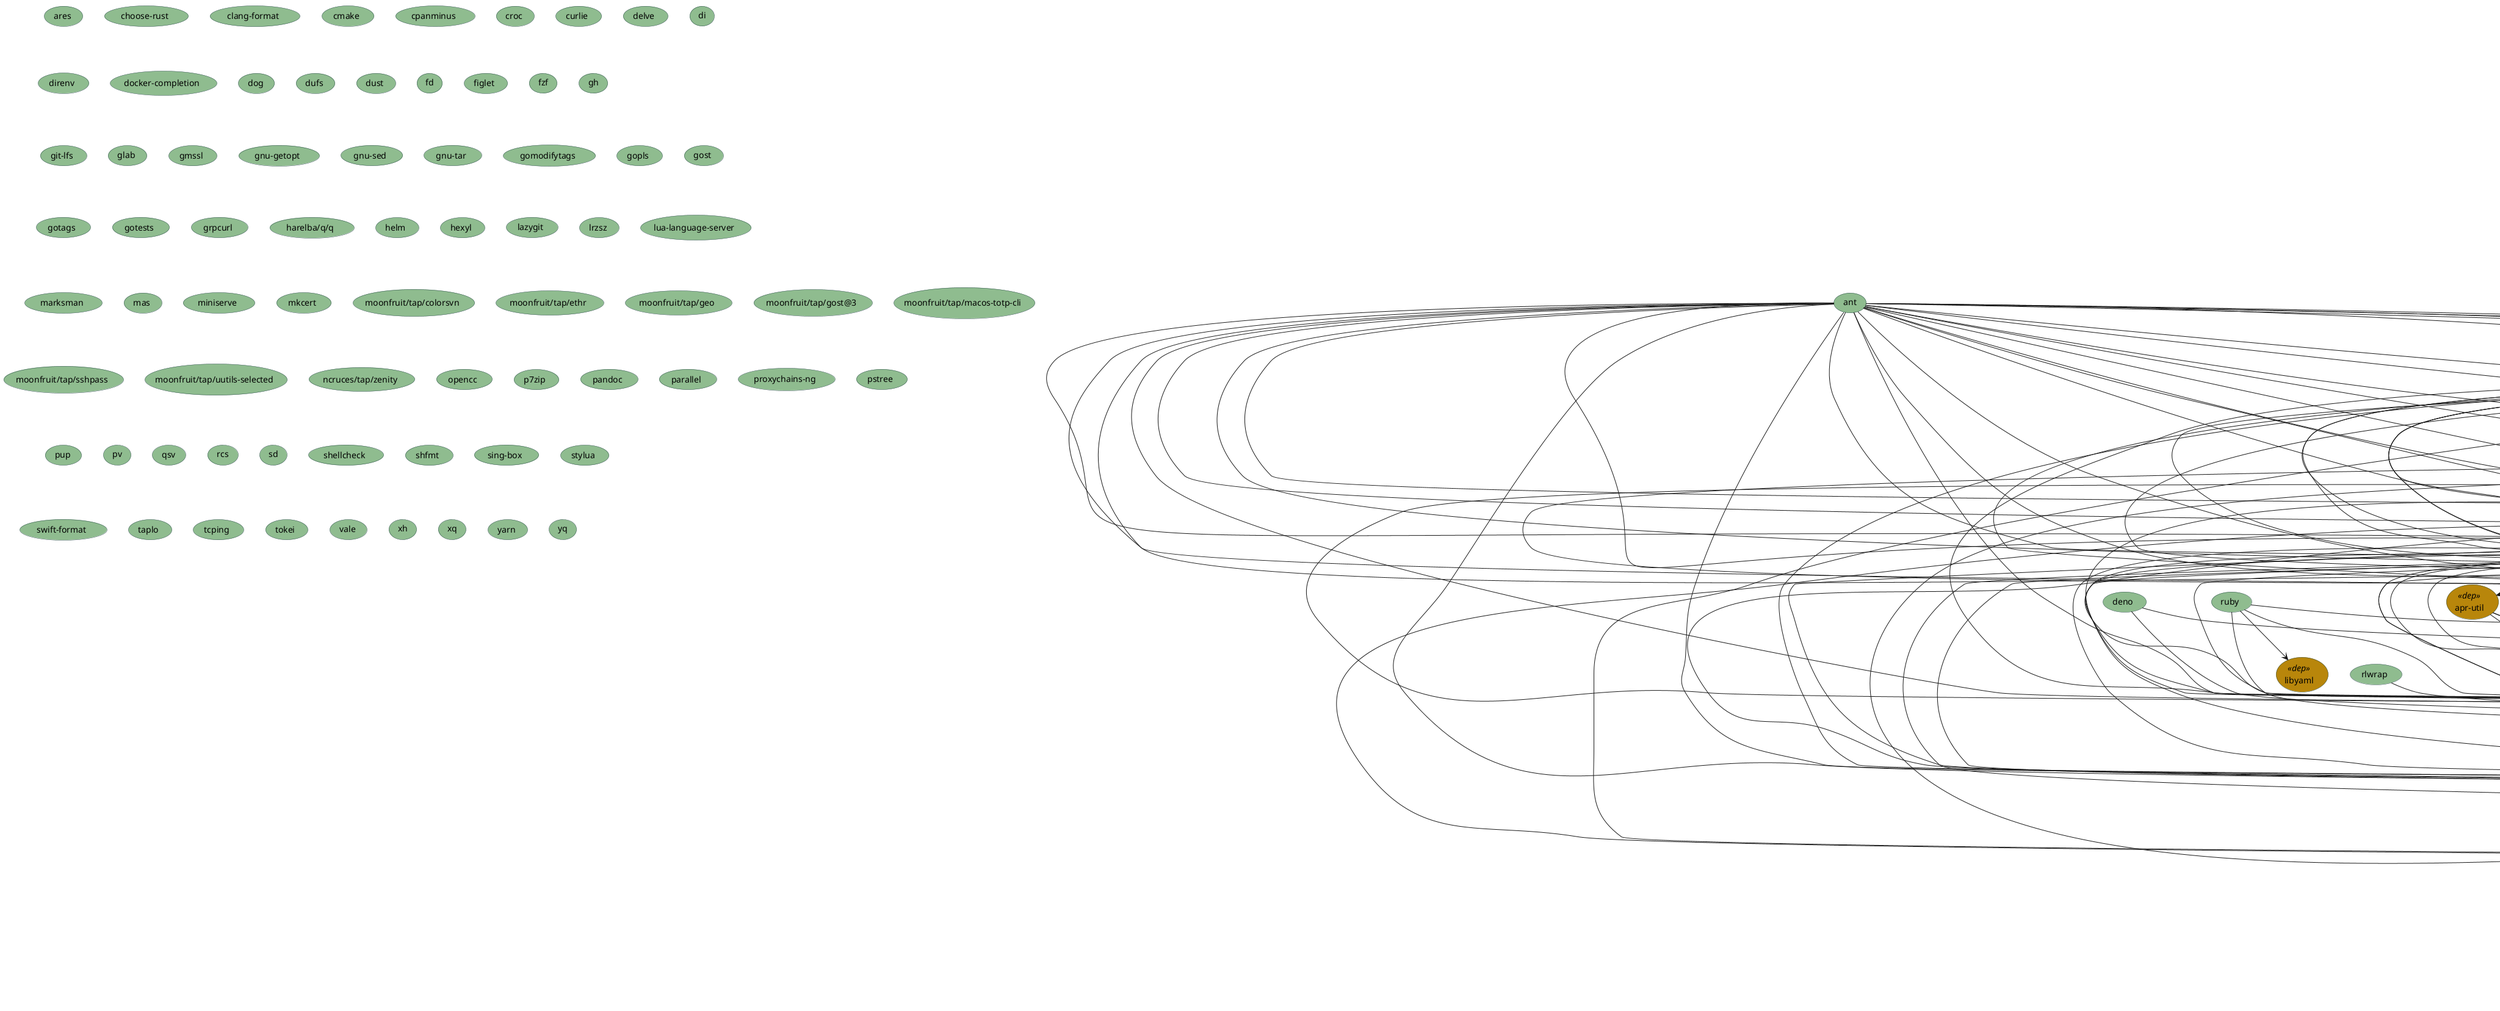 @startuml homebrew
skinparam usecase {
    BorderColor DarkSlateGray
    BackgroundColor DarkSeaGreen
    BackgroundColor<< req >> ForestGreen
    BackgroundColor<< dep >> DarkGoldenRod
}
(abseil) << dep >>
(ant)
(ant)-->(cairo)
(ant)-->(fontconfig)
(ant)-->(freetype)
(ant)-->(gettext)
(ant)-->(giflib)
(ant)-->(glib)
(ant)-->(graphite2)
(ant)-->(harfbuzz)
(ant)-->(icu4c)
(ant)-->(jpeg-turbo)
(ant)-->(libpng)
(ant)-->(libtiff)
(ant)-->(libx11)
(ant)-->(libxau)
(ant)-->(libxcb)
(ant)-->(libxdmcp)
(ant)-->(libxext)
(ant)-->(libxrender)
(ant)-->(little-cms2)
(ant)-->(lz4)
(ant)-->(lzo)
(ant)-->(openjdk)
(ant)-->(pcre2)
(ant)-->(pixman)
(ant)-->(xorgproto)
(ant)-->(xz)
(ant)-->(zstd)
(aom) << dep >>
(aom)-->(brotli)
(aom)-->(giflib)
(aom)-->(highway)
(aom)-->(imath)
(aom)-->(jpeg-turbo)
(aom)-->(jpeg-xl)
(aom)-->(libpng)
(aom)-->(libtiff)
(aom)-->(libvmaf)
(aom)-->(little-cms2)
(aom)-->(lz4)
(aom)-->(openexr)
(aom)-->(webp)
(aom)-->(xz)
(aom)-->(zstd)
(apr) << dep >>
(apr-util) << dep >>
(apr-util)-->(apr)
(apr-util)-->(ca-certificates)
(apr-util)-->(openssl@3)
(ares)
(aria2)
(aria2)-->(ca-certificates)
(aria2)-->(gettext)
(aria2)-->(libssh2)
(aria2)-->(openssl@3)
(aria2)-->(readline)
(aria2)-->(sqlite)
(autojump)
(autojump)-->(ca-certificates)
(autojump)-->(mpdecimal)
(autojump)-->(openssl@3)
(autojump)-->(python@3.12)
(autojump)-->(readline)
(autojump)-->(sqlite)
(autojump)-->(xz)
(avro-c) << dep >>
(avro-c)-->(jansson)
(avro-c)-->(snappy)
(avro-c)-->(xz)
(bash)
(bash-completion@2)
(bash-completion@2)-->(bash)
(bash-language-server)
(bash-language-server)-->(brotli)
(bash-language-server)-->(c-ares)
(bash-language-server)-->(ca-certificates)
(bash-language-server)-->(icu4c)
(bash-language-server)-->(libnghttp2)
(bash-language-server)-->(libuv)
(bash-language-server)-->(node)
(bash-language-server)-->(openssl@3)
(bat)
(bat)-->(ca-certificates)
(bat)-->(libgit2)
(bat)-->(libssh2)
(bat)-->(oniguruma)
(bat)-->(openssl@3)
(black)
(black)-->(ca-certificates)
(black)-->(mpdecimal)
(black)-->(openssl@3)
(black)-->(python-attrs)
(black)-->(python-click)
(black)-->(python-idna)
(black)-->(python-packaging)
(black)-->(python-pathspec)
(black)-->(python-platformdirs)
(black)-->(python@3.12)
(black)-->(readline)
(black)-->(sqlite)
(black)-->(xz)
(brotli) << dep >>
(c-ares) << dep >>
(ca-certificates) << dep >>
(cairo) << dep >>
(cairo)-->(fontconfig)
(cairo)-->(freetype)
(cairo)-->(gettext)
(cairo)-->(glib)
(cairo)-->(libpng)
(cairo)-->(libx11)
(cairo)-->(libxau)
(cairo)-->(libxcb)
(cairo)-->(libxdmcp)
(cairo)-->(libxext)
(cairo)-->(libxrender)
(cairo)-->(lzo)
(cairo)-->(pcre2)
(cairo)-->(pixman)
(cairo)-->(xorgproto)
(capstone) << dep >>
(choose-rust)
(clang-format)
(cmake)
(codespell)
(codespell)-->(ca-certificates)
(codespell)-->(mpdecimal)
(codespell)-->(openssl@3)
(codespell)-->(python@3.11)
(codespell)-->(readline)
(codespell)-->(sqlite)
(codespell)-->(xz)
(colima)
(colima)-->(ca-certificates)
(colima)-->(capstone)
(colima)-->(dtc)
(colima)-->(gettext)
(colima)-->(glib)
(colima)-->(gmp)
(colima)-->(gnutls)
(colima)-->(jpeg-turbo)
(colima)-->(libevent)
(colima)-->(libidn2)
(colima)-->(libnghttp2)
(colima)-->(libpng)
(colima)-->(libslirp)
(colima)-->(libssh)
(colima)-->(libtasn1)
(colima)-->(libunistring)
(colima)-->(libusb)
(colima)-->(lima)
(colima)-->(lz4)
(colima)-->(lzo)
(colima)-->(ncurses)
(colima)-->(nettle)
(colima)-->(openssl@3)
(colima)-->(p11-kit)
(colima)-->(pcre2)
(colima)-->(pixman)
(colima)-->(qemu)
(colima)-->(snappy)
(colima)-->(unbound)
(colima)-->(vde)
(colima)-->(xz)
(colima)-->(zstd)
(cpanminus)
(croc)
(curl)
(curl)-->(brotli)
(curl)-->(ca-certificates)
(curl)-->(gettext)
(curl)-->(libidn2)
(curl)-->(libnghttp2)
(curl)-->(libssh2)
(curl)-->(libunistring)
(curl)-->(lz4)
(curl)-->(openldap)
(curl)-->(openssl@3)
(curl)-->(rtmpdump)
(curl)-->(xz)
(curl)-->(zstd)
(curlie)
(delve)
(deno)
(deno)-->(readline)
(deno)-->(sqlite)
(di)
(direnv)
(docker-completion)
(dog)
(dtc) << dep >>
(dufs)
(dust)
(eslint)
(eslint)-->(brotli)
(eslint)-->(c-ares)
(eslint)-->(ca-certificates)
(eslint)-->(icu4c)
(eslint)-->(libnghttp2)
(eslint)-->(libuv)
(eslint)-->(node)
(eslint)-->(openssl@3)
(eza)
(eza)-->(ca-certificates)
(eza)-->(libgit2)
(eza)-->(libssh2)
(eza)-->(openssl@3)
(fd)
(fdupes)
(fdupes)-->(pcre2)
(figlet)
(file-formula)
(file-formula)-->(libmagic)
(flake8)
(flake8)-->(ca-certificates)
(flake8)-->(mpdecimal)
(flake8)-->(openssl@3)
(flake8)-->(python@3.11)
(flake8)-->(readline)
(flake8)-->(sqlite)
(flake8)-->(xz)
(fontconfig) << dep >>
(fontconfig)-->(freetype)
(fontconfig)-->(libpng)
(fossil)
(fossil)-->(ca-certificates)
(fossil)-->(openssl@3)
(freetype) << dep >>
(freetype)-->(libpng)
(fribidi) << dep >>
(fzf)
(gawk)
(gawk)-->(gettext)
(gawk)-->(gmp)
(gawk)-->(mpfr)
(gawk)-->(readline)
(gd) << dep >>
(gd)-->(aom)
(gd)-->(brotli)
(gd)-->(fontconfig)
(gd)-->(freetype)
(gd)-->(giflib)
(gd)-->(highway)
(gd)-->(imath)
(gd)-->(jpeg-turbo)
(gd)-->(jpeg-xl)
(gd)-->(libavif)
(gd)-->(libpng)
(gd)-->(libtiff)
(gd)-->(libvmaf)
(gd)-->(little-cms2)
(gd)-->(lz4)
(gd)-->(openexr)
(gd)-->(webp)
(gd)-->(xz)
(gd)-->(zstd)
(gdk-pixbuf) << dep >>
(gdk-pixbuf)-->(gettext)
(gdk-pixbuf)-->(glib)
(gdk-pixbuf)-->(jpeg-turbo)
(gdk-pixbuf)-->(libpng)
(gdk-pixbuf)-->(libtiff)
(gdk-pixbuf)-->(lz4)
(gdk-pixbuf)-->(pcre2)
(gdk-pixbuf)-->(xz)
(gdk-pixbuf)-->(zstd)
(gettext) << dep >>
(gh)
(giflib) << dep >>
(git)
(git)-->(gettext)
(git)-->(pcre2)
(git-lfs)
(git-secret)
(git-secret)-->(ca-certificates)
(git-secret)-->(gawk)
(git-secret)-->(gettext)
(git-secret)-->(gmp)
(git-secret)-->(gnupg)
(git-secret)-->(gnutls)
(git-secret)-->(libassuan)
(git-secret)-->(libevent)
(git-secret)-->(libgcrypt)
(git-secret)-->(libgpg-error)
(git-secret)-->(libidn2)
(git-secret)-->(libksba)
(git-secret)-->(libnghttp2)
(git-secret)-->(libtasn1)
(git-secret)-->(libunistring)
(git-secret)-->(libusb)
(git-secret)-->(mpfr)
(git-secret)-->(nettle)
(git-secret)-->(npth)
(git-secret)-->(openldap)
(git-secret)-->(openssl@3)
(git-secret)-->(p11-kit)
(git-secret)-->(pinentry)
(git-secret)-->(readline)
(git-secret)-->(unbound)
(git-svn)
(git-svn)-->(apr)
(git-svn)-->(apr-util)
(git-svn)-->(ca-certificates)
(git-svn)-->(gettext)
(git-svn)-->(git)
(git-svn)-->(lz4)
(git-svn)-->(openssl@3)
(git-svn)-->(pcre2)
(git-svn)-->(subversion)
(git-svn)-->(utf8proc)
(glab)
(glib) << dep >>
(glib)-->(gettext)
(glib)-->(pcre2)
(gmp) << dep >>
(gmssl)
(gnu-getopt)
(gnu-sed)
(gnu-tar)
(gnupg)
(gnupg)-->(ca-certificates)
(gnupg)-->(gettext)
(gnupg)-->(gmp)
(gnupg)-->(gnutls)
(gnupg)-->(libassuan)
(gnupg)-->(libevent)
(gnupg)-->(libgcrypt)
(gnupg)-->(libgpg-error)
(gnupg)-->(libidn2)
(gnupg)-->(libksba)
(gnupg)-->(libnghttp2)
(gnupg)-->(libtasn1)
(gnupg)-->(libunistring)
(gnupg)-->(libusb)
(gnupg)-->(nettle)
(gnupg)-->(npth)
(gnupg)-->(openldap)
(gnupg)-->(openssl@3)
(gnupg)-->(p11-kit)
(gnupg)-->(pinentry)
(gnupg)-->(readline)
(gnupg)-->(unbound)
(gnutls) << dep >>
(gnutls)-->(ca-certificates)
(gnutls)-->(gettext)
(gnutls)-->(gmp)
(gnutls)-->(libevent)
(gnutls)-->(libidn2)
(gnutls)-->(libnghttp2)
(gnutls)-->(libtasn1)
(gnutls)-->(libunistring)
(gnutls)-->(nettle)
(gnutls)-->(openssl@3)
(gnutls)-->(p11-kit)
(gnutls)-->(unbound)
(go)
(gomodifytags)
(gopls)
(gost)
(gotags)
(gotests)
(gradle)
(gradle)-->(cairo)
(gradle)-->(fontconfig)
(gradle)-->(freetype)
(gradle)-->(gettext)
(gradle)-->(giflib)
(gradle)-->(glib)
(gradle)-->(graphite2)
(gradle)-->(harfbuzz)
(gradle)-->(icu4c)
(gradle)-->(jpeg-turbo)
(gradle)-->(libpng)
(gradle)-->(libtiff)
(gradle)-->(libx11)
(gradle)-->(libxau)
(gradle)-->(libxcb)
(gradle)-->(libxdmcp)
(gradle)-->(libxext)
(gradle)-->(libxrender)
(gradle)-->(little-cms2)
(gradle)-->(lz4)
(gradle)-->(lzo)
(gradle)-->(openjdk)
(gradle)-->(pcre2)
(gradle)-->(pixman)
(gradle)-->(xorgproto)
(gradle)-->(xz)
(gradle)-->(zstd)
(graphite2) << dep >>
(graphviz) << dep >>
(graphviz)-->(aom)
(graphviz)-->(brotli)
(graphviz)-->(cairo)
(graphviz)-->(fontconfig)
(graphviz)-->(freetype)
(graphviz)-->(fribidi)
(graphviz)-->(gd)
(graphviz)-->(gdk-pixbuf)
(graphviz)-->(gettext)
(graphviz)-->(giflib)
(graphviz)-->(glib)
(graphviz)-->(graphite2)
(graphviz)-->(gts)
(graphviz)-->(harfbuzz)
(graphviz)-->(highway)
(graphviz)-->(icu4c)
(graphviz)-->(imath)
(graphviz)-->(jasper)
(graphviz)-->(jpeg-turbo)
(graphviz)-->(jpeg-xl)
(graphviz)-->(libavif)
(graphviz)-->(libpng)
(graphviz)-->(librsvg)
(graphviz)-->(libtiff)
(graphviz)-->(libtool)
(graphviz)-->(libvmaf)
(graphviz)-->(libx11)
(graphviz)-->(libxau)
(graphviz)-->(libxcb)
(graphviz)-->(libxdmcp)
(graphviz)-->(libxext)
(graphviz)-->(libxrender)
(graphviz)-->(little-cms2)
(graphviz)-->(lz4)
(graphviz)-->(lzo)
(graphviz)-->(m4)
(graphviz)-->(netpbm)
(graphviz)-->(openexr)
(graphviz)-->(pango)
(graphviz)-->(pcre2)
(graphviz)-->(pixman)
(graphviz)-->(webp)
(graphviz)-->(xorgproto)
(graphviz)-->(xz)
(graphviz)-->(zstd)
(grpcurl)
(gts) << dep >>
(gts)-->(gettext)
(gts)-->(glib)
(gts)-->(jasper)
(gts)-->(jpeg-turbo)
(gts)-->(libpng)
(gts)-->(libtiff)
(gts)-->(lz4)
(gts)-->(netpbm)
(gts)-->(pcre2)
(gts)-->(xz)
(gts)-->(zstd)
(harelba/q/q)
(harfbuzz) << dep >>
(harfbuzz)-->(cairo)
(harfbuzz)-->(fontconfig)
(harfbuzz)-->(freetype)
(harfbuzz)-->(gettext)
(harfbuzz)-->(glib)
(harfbuzz)-->(graphite2)
(harfbuzz)-->(icu4c)
(harfbuzz)-->(libpng)
(harfbuzz)-->(libx11)
(harfbuzz)-->(libxau)
(harfbuzz)-->(libxcb)
(harfbuzz)-->(libxdmcp)
(harfbuzz)-->(libxext)
(harfbuzz)-->(libxrender)
(harfbuzz)-->(lzo)
(harfbuzz)-->(pcre2)
(harfbuzz)-->(pixman)
(harfbuzz)-->(xorgproto)
(hazelcast/hz/hazelcast)
(hazelcast/hz/hazelcast)-->(cairo)
(hazelcast/hz/hazelcast)-->(fontconfig)
(hazelcast/hz/hazelcast)-->(freetype)
(hazelcast/hz/hazelcast)-->(gettext)
(hazelcast/hz/hazelcast)-->(giflib)
(hazelcast/hz/hazelcast)-->(glib)
(hazelcast/hz/hazelcast)-->(graphite2)
(hazelcast/hz/hazelcast)-->(harfbuzz)
(hazelcast/hz/hazelcast)-->(icu4c)
(hazelcast/hz/hazelcast)-->(jpeg-turbo)
(hazelcast/hz/hazelcast)-->(libpng)
(hazelcast/hz/hazelcast)-->(libtiff)
(hazelcast/hz/hazelcast)-->(libx11)
(hazelcast/hz/hazelcast)-->(libxau)
(hazelcast/hz/hazelcast)-->(libxcb)
(hazelcast/hz/hazelcast)-->(libxdmcp)
(hazelcast/hz/hazelcast)-->(libxext)
(hazelcast/hz/hazelcast)-->(libxrender)
(hazelcast/hz/hazelcast)-->(little-cms2)
(hazelcast/hz/hazelcast)-->(lz4)
(hazelcast/hz/hazelcast)-->(lzo)
(hazelcast/hz/hazelcast)-->(openjdk)
(hazelcast/hz/hazelcast)-->(pcre2)
(hazelcast/hz/hazelcast)-->(pixman)
(hazelcast/hz/hazelcast)-->(xorgproto)
(hazelcast/hz/hazelcast)-->(xz)
(hazelcast/hz/hazelcast)-->(zstd)
(hazelcast/hz/hazelcast-management-center)
(hazelcast/hz/hazelcast-management-center)-->(cairo)
(hazelcast/hz/hazelcast-management-center)-->(fontconfig)
(hazelcast/hz/hazelcast-management-center)-->(freetype)
(hazelcast/hz/hazelcast-management-center)-->(gettext)
(hazelcast/hz/hazelcast-management-center)-->(giflib)
(hazelcast/hz/hazelcast-management-center)-->(glib)
(hazelcast/hz/hazelcast-management-center)-->(graphite2)
(hazelcast/hz/hazelcast-management-center)-->(harfbuzz)
(hazelcast/hz/hazelcast-management-center)-->(icu4c)
(hazelcast/hz/hazelcast-management-center)-->(jpeg-turbo)
(hazelcast/hz/hazelcast-management-center)-->(libpng)
(hazelcast/hz/hazelcast-management-center)-->(libtiff)
(hazelcast/hz/hazelcast-management-center)-->(libx11)
(hazelcast/hz/hazelcast-management-center)-->(libxau)
(hazelcast/hz/hazelcast-management-center)-->(libxcb)
(hazelcast/hz/hazelcast-management-center)-->(libxdmcp)
(hazelcast/hz/hazelcast-management-center)-->(libxext)
(hazelcast/hz/hazelcast-management-center)-->(libxrender)
(hazelcast/hz/hazelcast-management-center)-->(little-cms2)
(hazelcast/hz/hazelcast-management-center)-->(lz4)
(hazelcast/hz/hazelcast-management-center)-->(lzo)
(hazelcast/hz/hazelcast-management-center)-->(openjdk)
(hazelcast/hz/hazelcast-management-center)-->(pcre2)
(hazelcast/hz/hazelcast-management-center)-->(pixman)
(hazelcast/hz/hazelcast-management-center)-->(xorgproto)
(hazelcast/hz/hazelcast-management-center)-->(xz)
(hazelcast/hz/hazelcast-management-center)-->(zstd)
(helm)
(hexyl)
(highway) << dep >>
(htop)
(htop)-->(ncurses)
(httpie)
(httpie)-->(ca-certificates)
(httpie)-->(mpdecimal)
(httpie)-->(openssl@3)
(httpie)-->(pygments)
(httpie)-->(python-certifi)
(httpie)-->(python@3.12)
(httpie)-->(readline)
(httpie)-->(sqlite)
(httpie)-->(xz)
(icu4c) << dep >>
(imath) << dep >>
(iperf3)
(iperf3)-->(ca-certificates)
(iperf3)-->(openssl@3)
(ipython)
(ipython)-->(ca-certificates)
(ipython)-->(mpdecimal)
(ipython)-->(openssl@3)
(ipython)-->(pygments)
(ipython)-->(python@3.12)
(ipython)-->(readline)
(ipython)-->(six)
(ipython)-->(sqlite)
(ipython)-->(xz)
(jansson) << dep >>
(jasper) << dep >>
(jasper)-->(jpeg-turbo)
(jdtls)
(jdtls)-->(ca-certificates)
(jdtls)-->(cairo)
(jdtls)-->(fontconfig)
(jdtls)-->(freetype)
(jdtls)-->(gettext)
(jdtls)-->(giflib)
(jdtls)-->(glib)
(jdtls)-->(graphite2)
(jdtls)-->(harfbuzz)
(jdtls)-->(icu4c)
(jdtls)-->(jpeg-turbo)
(jdtls)-->(libpng)
(jdtls)-->(libtiff)
(jdtls)-->(libx11)
(jdtls)-->(libxau)
(jdtls)-->(libxcb)
(jdtls)-->(libxdmcp)
(jdtls)-->(libxext)
(jdtls)-->(libxrender)
(jdtls)-->(little-cms2)
(jdtls)-->(lz4)
(jdtls)-->(lzo)
(jdtls)-->(mpdecimal)
(jdtls)-->(openjdk)
(jdtls)-->(openssl@3)
(jdtls)-->(pcre2)
(jdtls)-->(pixman)
(jdtls)-->(python@3.12)
(jdtls)-->(readline)
(jdtls)-->(sqlite)
(jdtls)-->(xorgproto)
(jdtls)-->(xz)
(jdtls)-->(zstd)
(jpeg-turbo) << dep >>
(jpeg-xl) << dep >>
(jpeg-xl)-->(brotli)
(jpeg-xl)-->(giflib)
(jpeg-xl)-->(highway)
(jpeg-xl)-->(imath)
(jpeg-xl)-->(jpeg-turbo)
(jpeg-xl)-->(libpng)
(jpeg-xl)-->(libtiff)
(jpeg-xl)-->(little-cms2)
(jpeg-xl)-->(lz4)
(jpeg-xl)-->(openexr)
(jpeg-xl)-->(webp)
(jpeg-xl)-->(xz)
(jpeg-xl)-->(zstd)
(jq)
(jq)-->(oniguruma)
(jsoncpp) << dep >>
(kafka)
(kafka)-->(ca-certificates)
(kafka)-->(cairo)
(kafka)-->(fontconfig)
(kafka)-->(freetype)
(kafka)-->(gettext)
(kafka)-->(giflib)
(kafka)-->(glib)
(kafka)-->(graphite2)
(kafka)-->(harfbuzz)
(kafka)-->(icu4c)
(kafka)-->(jpeg-turbo)
(kafka)-->(libpng)
(kafka)-->(libtiff)
(kafka)-->(libx11)
(kafka)-->(libxau)
(kafka)-->(libxcb)
(kafka)-->(libxdmcp)
(kafka)-->(libxext)
(kafka)-->(libxrender)
(kafka)-->(little-cms2)
(kafka)-->(lz4)
(kafka)-->(lzo)
(kafka)-->(openjdk)
(kafka)-->(openssl@3)
(kafka)-->(pcre2)
(kafka)-->(pixman)
(kafka)-->(xorgproto)
(kafka)-->(xz)
(kafka)-->(zookeeper)
(kafka)-->(zstd)
(kcat)
(kcat)-->(avro-c)
(kcat)-->(ca-certificates)
(kcat)-->(jansson)
(kcat)-->(librdkafka)
(kcat)-->(libserdes)
(kcat)-->(lz4)
(kcat)-->(lzlib)
(kcat)-->(openssl@3)
(kcat)-->(snappy)
(kcat)-->(xz)
(kcat)-->(yajl)
(kcat)-->(zstd)
(lazygit)
(libassuan) << dep >>
(libassuan)-->(gettext)
(libassuan)-->(libgpg-error)
(libavif) << dep >>
(libavif)-->(aom)
(libavif)-->(brotli)
(libavif)-->(giflib)
(libavif)-->(highway)
(libavif)-->(imath)
(libavif)-->(jpeg-turbo)
(libavif)-->(jpeg-xl)
(libavif)-->(libpng)
(libavif)-->(libtiff)
(libavif)-->(libvmaf)
(libavif)-->(little-cms2)
(libavif)-->(lz4)
(libavif)-->(openexr)
(libavif)-->(webp)
(libavif)-->(xz)
(libavif)-->(zstd)
(libevent) << dep >>
(libevent)-->(ca-certificates)
(libevent)-->(openssl@3)
(libgcrypt) << dep >>
(libgcrypt)-->(gettext)
(libgcrypt)-->(libgpg-error)
(libgit2) << dep >>
(libgit2)-->(ca-certificates)
(libgit2)-->(libssh2)
(libgit2)-->(openssl@3)
(libgpg-error) << dep >>
(libgpg-error)-->(gettext)
(libidn2) << dep >>
(libidn2)-->(gettext)
(libidn2)-->(libunistring)
(libksba) << dep >>
(libksba)-->(gettext)
(libksba)-->(libgpg-error)
(liblinear) << dep >>
(libmagic) << dep >>
(libnghttp2) << dep >>
(libpng) << dep >>
(librdkafka) << dep >>
(librdkafka)-->(ca-certificates)
(librdkafka)-->(lz4)
(librdkafka)-->(lzlib)
(librdkafka)-->(openssl@3)
(librdkafka)-->(xz)
(librdkafka)-->(zstd)
(librsvg) << dep >>
(librsvg)-->(cairo)
(librsvg)-->(fontconfig)
(librsvg)-->(freetype)
(librsvg)-->(fribidi)
(librsvg)-->(gdk-pixbuf)
(librsvg)-->(gettext)
(librsvg)-->(glib)
(librsvg)-->(graphite2)
(librsvg)-->(harfbuzz)
(librsvg)-->(icu4c)
(librsvg)-->(jpeg-turbo)
(librsvg)-->(libpng)
(librsvg)-->(libtiff)
(librsvg)-->(libx11)
(librsvg)-->(libxau)
(librsvg)-->(libxcb)
(librsvg)-->(libxdmcp)
(librsvg)-->(libxext)
(librsvg)-->(libxrender)
(librsvg)-->(lz4)
(librsvg)-->(lzo)
(librsvg)-->(pango)
(librsvg)-->(pcre2)
(librsvg)-->(pixman)
(librsvg)-->(xorgproto)
(librsvg)-->(xz)
(librsvg)-->(zstd)
(libserdes) << dep >>
(libserdes)-->(avro-c)
(libserdes)-->(jansson)
(libserdes)-->(snappy)
(libserdes)-->(xz)
(libslirp) << dep >>
(libslirp)-->(gettext)
(libslirp)-->(glib)
(libslirp)-->(pcre2)
(libssh) << dep >>
(libssh)-->(ca-certificates)
(libssh)-->(openssl@3)
(libssh2) << dep >>
(libssh2)-->(ca-certificates)
(libssh2)-->(openssl@3)
(libtasn1) << dep >>
(libtermkey) << dep >>
(libtermkey)-->(unibilium)
(libtiff) << dep >>
(libtiff)-->(jpeg-turbo)
(libtiff)-->(lz4)
(libtiff)-->(xz)
(libtiff)-->(zstd)
(libtool) << dep >>
(libtool)-->(m4)
(libunistring) << dep >>
(libusb) << dep >>
(libuv) << dep >>
(libvmaf) << dep >>
(libvterm) << dep >>
(libx11) << dep >>
(libx11)-->(libxau)
(libx11)-->(libxcb)
(libx11)-->(libxdmcp)
(libx11)-->(xorgproto)
(libxau) << dep >>
(libxau)-->(xorgproto)
(libxcb) << dep >>
(libxcb)-->(libxau)
(libxcb)-->(libxdmcp)
(libxcb)-->(xorgproto)
(libxdmcp) << dep >>
(libxdmcp)-->(xorgproto)
(libxext) << dep >>
(libxext)-->(libx11)
(libxext)-->(libxau)
(libxext)-->(libxcb)
(libxext)-->(libxdmcp)
(libxext)-->(xorgproto)
(libxrender) << dep >>
(libxrender)-->(libx11)
(libxrender)-->(libxau)
(libxrender)-->(libxcb)
(libxrender)-->(libxdmcp)
(libxrender)-->(xorgproto)
(libyaml) << dep >>
(lima) << dep >>
(lima)-->(ca-certificates)
(lima)-->(capstone)
(lima)-->(dtc)
(lima)-->(gettext)
(lima)-->(glib)
(lima)-->(gmp)
(lima)-->(gnutls)
(lima)-->(jpeg-turbo)
(lima)-->(libevent)
(lima)-->(libidn2)
(lima)-->(libnghttp2)
(lima)-->(libpng)
(lima)-->(libslirp)
(lima)-->(libssh)
(lima)-->(libtasn1)
(lima)-->(libunistring)
(lima)-->(libusb)
(lima)-->(lz4)
(lima)-->(lzo)
(lima)-->(ncurses)
(lima)-->(nettle)
(lima)-->(openssl@3)
(lima)-->(p11-kit)
(lima)-->(pcre2)
(lima)-->(pixman)
(lima)-->(qemu)
(lima)-->(snappy)
(lima)-->(unbound)
(lima)-->(vde)
(lima)-->(xz)
(lima)-->(zstd)
(little-cms2) << dep >>
(little-cms2)-->(jpeg-turbo)
(little-cms2)-->(libtiff)
(little-cms2)-->(lz4)
(little-cms2)-->(xz)
(little-cms2)-->(zstd)
(llvm) << dep >>
(llvm)-->(ca-certificates)
(llvm)-->(lz4)
(llvm)-->(mpdecimal)
(llvm)-->(openssl@3)
(llvm)-->(python@3.12)
(llvm)-->(readline)
(llvm)-->(sqlite)
(llvm)-->(xz)
(llvm)-->(z3)
(llvm)-->(zstd)
(lrzsz)
(lua)
(lua-language-server)
(luajit) << dep >>
(luv) << dep >>
(luv)-->(libuv)
(lz4) << dep >>
(lzlib) << dep >>
(lzo) << dep >>
(m4) << dep >>
(marksman)
(mas)
(maven)
(maven)-->(cairo)
(maven)-->(fontconfig)
(maven)-->(freetype)
(maven)-->(gettext)
(maven)-->(giflib)
(maven)-->(glib)
(maven)-->(graphite2)
(maven)-->(harfbuzz)
(maven)-->(icu4c)
(maven)-->(jpeg-turbo)
(maven)-->(libpng)
(maven)-->(libtiff)
(maven)-->(libx11)
(maven)-->(libxau)
(maven)-->(libxcb)
(maven)-->(libxdmcp)
(maven)-->(libxext)
(maven)-->(libxrender)
(maven)-->(little-cms2)
(maven)-->(lz4)
(maven)-->(lzo)
(maven)-->(openjdk)
(maven)-->(pcre2)
(maven)-->(pixman)
(maven)-->(xorgproto)
(maven)-->(xz)
(maven)-->(zstd)
(miniserve)
(mkcert)
(mongodb/brew/mongodb-community)
(mongodb/brew/mongodb-community)-->(brotli)
(mongodb/brew/mongodb-community)-->(c-ares)
(mongodb/brew/mongodb-community)-->(ca-certificates)
(mongodb/brew/mongodb-community)-->(icu4c)
(mongodb/brew/mongodb-community)-->(libnghttp2)
(mongodb/brew/mongodb-community)-->(libuv)
(mongodb/brew/mongodb-community)-->(mongodb/brew/mongodb-database-tools)
(mongodb/brew/mongodb-community)-->(mongosh)
(mongodb/brew/mongodb-community)-->(node)
(mongodb/brew/mongodb-community)-->(openssl@3)
(mongodb/brew/mongodb-database-tools) << req >>
(mongosh) << dep >>
(mongosh)-->(brotli)
(mongosh)-->(c-ares)
(mongosh)-->(ca-certificates)
(mongosh)-->(icu4c)
(mongosh)-->(libnghttp2)
(mongosh)-->(libuv)
(mongosh)-->(node)
(mongosh)-->(openssl@3)
(moonfruit/tap/colorsvn)
(moonfruit/tap/ethr)
(moonfruit/tap/geo)
(moonfruit/tap/gost@3)
(moonfruit/tap/impl)
(moonfruit/tap/impl)-->(go)
(moonfruit/tap/macos-totp-cli)
(moonfruit/tap/sshpass)
(moonfruit/tap/ugrep-indexer)
(moonfruit/tap/ugrep-indexer)-->(brotli)
(moonfruit/tap/ugrep-indexer)-->(lz4)
(moonfruit/tap/ugrep-indexer)-->(xz)
(moonfruit/tap/ugrep-indexer)-->(zstd)
(moonfruit/tap/uutils-selected)
(moonfruit/tap/wlp-webprofile8)
(moonfruit/tap/wlp-webprofile8)-->(cairo)
(moonfruit/tap/wlp-webprofile8)-->(fontconfig)
(moonfruit/tap/wlp-webprofile8)-->(freetype)
(moonfruit/tap/wlp-webprofile8)-->(gettext)
(moonfruit/tap/wlp-webprofile8)-->(giflib)
(moonfruit/tap/wlp-webprofile8)-->(glib)
(moonfruit/tap/wlp-webprofile8)-->(graphite2)
(moonfruit/tap/wlp-webprofile8)-->(harfbuzz)
(moonfruit/tap/wlp-webprofile8)-->(icu4c)
(moonfruit/tap/wlp-webprofile8)-->(jpeg-turbo)
(moonfruit/tap/wlp-webprofile8)-->(libpng)
(moonfruit/tap/wlp-webprofile8)-->(libtiff)
(moonfruit/tap/wlp-webprofile8)-->(libx11)
(moonfruit/tap/wlp-webprofile8)-->(libxau)
(moonfruit/tap/wlp-webprofile8)-->(libxcb)
(moonfruit/tap/wlp-webprofile8)-->(libxdmcp)
(moonfruit/tap/wlp-webprofile8)-->(libxext)
(moonfruit/tap/wlp-webprofile8)-->(libxrender)
(moonfruit/tap/wlp-webprofile8)-->(little-cms2)
(moonfruit/tap/wlp-webprofile8)-->(lz4)
(moonfruit/tap/wlp-webprofile8)-->(lzo)
(moonfruit/tap/wlp-webprofile8)-->(openjdk)
(moonfruit/tap/wlp-webprofile8)-->(pcre2)
(moonfruit/tap/wlp-webprofile8)-->(pixman)
(moonfruit/tap/wlp-webprofile8)-->(xorgproto)
(moonfruit/tap/wlp-webprofile8)-->(xz)
(moonfruit/tap/wlp-webprofile8)-->(zstd)
(mosh)
(mosh)-->(abseil)
(mosh)-->(jsoncpp)
(mosh)-->(protobuf)
(mpdecimal) << dep >>
(mpfr) << dep >>
(mpfr)-->(gmp)
(msgpack) << dep >>
(ncdu)
(ncdu)-->(ncurses)
(ncruces/tap/zenity)
(ncurses) << dep >>
(neovide)
(neovide)-->(gettext)
(neovide)-->(libtermkey)
(neovide)-->(libuv)
(neovide)-->(libvterm)
(neovide)-->(luajit)
(neovide)-->(luv)
(neovide)-->(msgpack)
(neovide)-->(neovim)
(neovide)-->(tree-sitter)
(neovide)-->(unibilium)
(neovim)
(neovim)-->(gettext)
(neovim)-->(libtermkey)
(neovim)-->(libuv)
(neovim)-->(libvterm)
(neovim)-->(luajit)
(neovim)-->(luv)
(neovim)-->(msgpack)
(neovim)-->(tree-sitter)
(neovim)-->(unibilium)
(netpbm) << dep >>
(netpbm)-->(jasper)
(netpbm)-->(jpeg-turbo)
(netpbm)-->(libpng)
(netpbm)-->(libtiff)
(netpbm)-->(lz4)
(netpbm)-->(xz)
(netpbm)-->(zstd)
(nettle) << dep >>
(nettle)-->(gmp)
(nmap)
(nmap)-->(ca-certificates)
(nmap)-->(liblinear)
(nmap)-->(libssh2)
(nmap)-->(lua)
(nmap)-->(openssl@3)
(nmap)-->(pcre)
(node)
(node)-->(brotli)
(node)-->(c-ares)
(node)-->(ca-certificates)
(node)-->(icu4c)
(node)-->(libnghttp2)
(node)-->(libuv)
(node)-->(openssl@3)
(node@16) << req >>
(node@16)-->(brotli)
(node@16)-->(c-ares)
(node@16)-->(ca-certificates)
(node@16)-->(icu4c)
(node@16)-->(libnghttp2)
(node@16)-->(libuv)
(node@16)-->(openssl@3)
(npth) << dep >>
(oniguruma) << dep >>
(opencc)
(openexr) << dep >>
(openexr)-->(imath)
(openjdk)
(openjdk)-->(cairo)
(openjdk)-->(fontconfig)
(openjdk)-->(freetype)
(openjdk)-->(gettext)
(openjdk)-->(giflib)
(openjdk)-->(glib)
(openjdk)-->(graphite2)
(openjdk)-->(harfbuzz)
(openjdk)-->(icu4c)
(openjdk)-->(jpeg-turbo)
(openjdk)-->(libpng)
(openjdk)-->(libtiff)
(openjdk)-->(libx11)
(openjdk)-->(libxau)
(openjdk)-->(libxcb)
(openjdk)-->(libxdmcp)
(openjdk)-->(libxext)
(openjdk)-->(libxrender)
(openjdk)-->(little-cms2)
(openjdk)-->(lz4)
(openjdk)-->(lzo)
(openjdk)-->(pcre2)
(openjdk)-->(pixman)
(openjdk)-->(xorgproto)
(openjdk)-->(xz)
(openjdk)-->(zstd)
(openjdk@11)
(openjdk@11)-->(cairo)
(openjdk@11)-->(fontconfig)
(openjdk@11)-->(freetype)
(openjdk@11)-->(gettext)
(openjdk@11)-->(giflib)
(openjdk@11)-->(glib)
(openjdk@11)-->(graphite2)
(openjdk@11)-->(harfbuzz)
(openjdk@11)-->(icu4c)
(openjdk@11)-->(jpeg-turbo)
(openjdk@11)-->(libpng)
(openjdk@11)-->(libtiff)
(openjdk@11)-->(libx11)
(openjdk@11)-->(libxau)
(openjdk@11)-->(libxcb)
(openjdk@11)-->(libxdmcp)
(openjdk@11)-->(libxext)
(openjdk@11)-->(libxrender)
(openjdk@11)-->(little-cms2)
(openjdk@11)-->(lz4)
(openjdk@11)-->(lzo)
(openjdk@11)-->(pcre2)
(openjdk@11)-->(pixman)
(openjdk@11)-->(xorgproto)
(openjdk@11)-->(xz)
(openjdk@11)-->(zstd)
(openjdk@17)
(openjdk@17)-->(cairo)
(openjdk@17)-->(fontconfig)
(openjdk@17)-->(freetype)
(openjdk@17)-->(gettext)
(openjdk@17)-->(giflib)
(openjdk@17)-->(glib)
(openjdk@17)-->(graphite2)
(openjdk@17)-->(harfbuzz)
(openjdk@17)-->(icu4c)
(openjdk@17)-->(jpeg-turbo)
(openjdk@17)-->(libpng)
(openjdk@17)-->(libtiff)
(openjdk@17)-->(libx11)
(openjdk@17)-->(libxau)
(openjdk@17)-->(libxcb)
(openjdk@17)-->(libxdmcp)
(openjdk@17)-->(libxext)
(openjdk@17)-->(libxrender)
(openjdk@17)-->(little-cms2)
(openjdk@17)-->(lz4)
(openjdk@17)-->(lzo)
(openjdk@17)-->(pcre2)
(openjdk@17)-->(pixman)
(openjdk@17)-->(xorgproto)
(openjdk@17)-->(xz)
(openjdk@17)-->(zstd)
(openldap) << dep >>
(openldap)-->(ca-certificates)
(openldap)-->(openssl@3)
(openssl@3) << dep >>
(openssl@3)-->(ca-certificates)
(p11-kit) << dep >>
(p11-kit)-->(ca-certificates)
(p11-kit)-->(libtasn1)
(p7zip)
(pandoc)
(pango) << dep >>
(pango)-->(cairo)
(pango)-->(fontconfig)
(pango)-->(freetype)
(pango)-->(fribidi)
(pango)-->(gettext)
(pango)-->(glib)
(pango)-->(graphite2)
(pango)-->(harfbuzz)
(pango)-->(icu4c)
(pango)-->(libpng)
(pango)-->(libx11)
(pango)-->(libxau)
(pango)-->(libxcb)
(pango)-->(libxdmcp)
(pango)-->(libxext)
(pango)-->(libxrender)
(pango)-->(lzo)
(pango)-->(pcre2)
(pango)-->(pixman)
(pango)-->(xorgproto)
(parallel)
(pcre) << dep >>
(pcre2) << dep >>
(pigz)
(pigz)-->(zopfli)
(pinentry) << dep >>
(pinentry)-->(gettext)
(pinentry)-->(libassuan)
(pinentry)-->(libgpg-error)
(pinentry-mac)
(pinentry-mac)-->(gettext)
(pinentry-mac)-->(libassuan)
(pinentry-mac)-->(libgpg-error)
(pipgrip)
(pipgrip)-->(ca-certificates)
(pipgrip)-->(mpdecimal)
(pipgrip)-->(openssl@3)
(pipgrip)-->(python-click)
(pipgrip)-->(python-packaging)
(pipgrip)-->(python-setuptools)
(pipgrip)-->(python@3.12)
(pipgrip)-->(readline)
(pipgrip)-->(six)
(pipgrip)-->(sqlite)
(pipgrip)-->(xz)
(pixman) << dep >>
(pkg-config) << dep >>
(plantuml)
(plantuml)-->(aom)
(plantuml)-->(brotli)
(plantuml)-->(cairo)
(plantuml)-->(fontconfig)
(plantuml)-->(freetype)
(plantuml)-->(fribidi)
(plantuml)-->(gd)
(plantuml)-->(gdk-pixbuf)
(plantuml)-->(gettext)
(plantuml)-->(giflib)
(plantuml)-->(glib)
(plantuml)-->(graphite2)
(plantuml)-->(graphviz)
(plantuml)-->(gts)
(plantuml)-->(harfbuzz)
(plantuml)-->(highway)
(plantuml)-->(icu4c)
(plantuml)-->(imath)
(plantuml)-->(jasper)
(plantuml)-->(jpeg-turbo)
(plantuml)-->(jpeg-xl)
(plantuml)-->(libavif)
(plantuml)-->(libpng)
(plantuml)-->(librsvg)
(plantuml)-->(libtiff)
(plantuml)-->(libtool)
(plantuml)-->(libvmaf)
(plantuml)-->(libx11)
(plantuml)-->(libxau)
(plantuml)-->(libxcb)
(plantuml)-->(libxdmcp)
(plantuml)-->(libxext)
(plantuml)-->(libxrender)
(plantuml)-->(little-cms2)
(plantuml)-->(lz4)
(plantuml)-->(lzo)
(plantuml)-->(m4)
(plantuml)-->(netpbm)
(plantuml)-->(openexr)
(plantuml)-->(openjdk)
(plantuml)-->(pango)
(plantuml)-->(pcre2)
(plantuml)-->(pixman)
(plantuml)-->(webp)
(plantuml)-->(xorgproto)
(plantuml)-->(xz)
(plantuml)-->(zstd)
(popt) << dep >>
(prettier)
(prettier)-->(brotli)
(prettier)-->(c-ares)
(prettier)-->(ca-certificates)
(prettier)-->(icu4c)
(prettier)-->(libnghttp2)
(prettier)-->(libuv)
(prettier)-->(node)
(prettier)-->(openssl@3)
(protobuf)
(protobuf)-->(abseil)
(protobuf)-->(jsoncpp)
(proxychains-ng)
(pstree)
(pup)
(pv)
(pygments) << dep >>
(pyright)
(pyright)-->(brotli)
(pyright)-->(c-ares)
(pyright)-->(ca-certificates)
(pyright)-->(icu4c)
(pyright)-->(libnghttp2)
(pyright)-->(libuv)
(pyright)-->(node)
(pyright)-->(openssl@3)
(python-attrs) << dep >>
(python-certifi) << dep >>
(python-certifi)-->(ca-certificates)
(python-click) << dep >>
(python-idna) << dep >>
(python-mutagen) << dep >>
(python-packaging) << dep >>
(python-pathspec) << dep >>
(python-platformdirs) << dep >>
(python-setuptools) << dep >>
(python@3.11) << req >>
(python@3.11)-->(ca-certificates)
(python@3.11)-->(mpdecimal)
(python@3.11)-->(openssl@3)
(python@3.11)-->(readline)
(python@3.11)-->(sqlite)
(python@3.11)-->(xz)
(python@3.12) << dep >>
(python@3.12)-->(ca-certificates)
(python@3.12)-->(mpdecimal)
(python@3.12)-->(openssl@3)
(python@3.12)-->(readline)
(python@3.12)-->(sqlite)
(python@3.12)-->(xz)
(qemu) << dep >>
(qemu)-->(ca-certificates)
(qemu)-->(capstone)
(qemu)-->(dtc)
(qemu)-->(gettext)
(qemu)-->(glib)
(qemu)-->(gmp)
(qemu)-->(gnutls)
(qemu)-->(jpeg-turbo)
(qemu)-->(libevent)
(qemu)-->(libidn2)
(qemu)-->(libnghttp2)
(qemu)-->(libpng)
(qemu)-->(libslirp)
(qemu)-->(libssh)
(qemu)-->(libtasn1)
(qemu)-->(libunistring)
(qemu)-->(libusb)
(qemu)-->(lz4)
(qemu)-->(lzo)
(qemu)-->(ncurses)
(qemu)-->(nettle)
(qemu)-->(openssl@3)
(qemu)-->(p11-kit)
(qemu)-->(pcre2)
(qemu)-->(pixman)
(qemu)-->(snappy)
(qemu)-->(unbound)
(qemu)-->(vde)
(qemu)-->(xz)
(qemu)-->(zstd)
(qsv)
(rcs)
(readline) << dep >>
(redis)
(redis)-->(ca-certificates)
(redis)-->(openssl@3)
(ripgrep)
(ripgrep)-->(pcre2)
(rlwrap)
(rlwrap)-->(readline)
(rsync)
(rsync)-->(ca-certificates)
(rsync)-->(lz4)
(rsync)-->(openssl@3)
(rsync)-->(popt)
(rsync)-->(xxhash)
(rsync)-->(xz)
(rsync)-->(zstd)
(rtmpdump) << dep >>
(rtmpdump)-->(ca-certificates)
(rtmpdump)-->(openssl@3)
(ruby)
(ruby)-->(ca-certificates)
(ruby)-->(libyaml)
(ruby)-->(openssl@3)
(ruby)-->(readline)
(rust)
(rust)-->(ca-certificates)
(rust)-->(libgit2)
(rust)-->(libssh2)
(rust)-->(llvm)
(rust)-->(lz4)
(rust)-->(mpdecimal)
(rust)-->(openssl@3)
(rust)-->(pkg-config)
(rust)-->(python@3.12)
(rust)-->(readline)
(rust)-->(sqlite)
(rust)-->(xz)
(rust)-->(z3)
(rust)-->(zstd)
(sd)
(shellcheck)
(shfmt)
(sing-box)
(six) << dep >>
(snappy) << dep >>
(sqlite) << dep >>
(sqlite)-->(readline)
(staticcheck)
(staticcheck)-->(go)
(stylua)
(subversion)
(subversion)-->(apr)
(subversion)-->(apr-util)
(subversion)-->(ca-certificates)
(subversion)-->(gettext)
(subversion)-->(lz4)
(subversion)-->(openssl@3)
(subversion)-->(utf8proc)
(swift-format)
(tailwindcss-language-server)
(tailwindcss-language-server)-->(brotli)
(tailwindcss-language-server)-->(c-ares)
(tailwindcss-language-server)-->(ca-certificates)
(tailwindcss-language-server)-->(icu4c)
(tailwindcss-language-server)-->(libnghttp2)
(tailwindcss-language-server)-->(libuv)
(tailwindcss-language-server)-->(node)
(tailwindcss-language-server)-->(openssl@3)
(taplo)
(tcping)
(testssl)
(testssl)-->(ca-certificates)
(testssl)-->(openssl@3)
(tmux)
(tmux)-->(ca-certificates)
(tmux)-->(libevent)
(tmux)-->(ncurses)
(tmux)-->(openssl@3)
(tmux)-->(utf8proc)
(tokei)
(tomcat-native)
(tomcat-native)-->(apr)
(tomcat-native)-->(ca-certificates)
(tomcat-native)-->(cairo)
(tomcat-native)-->(fontconfig)
(tomcat-native)-->(freetype)
(tomcat-native)-->(gettext)
(tomcat-native)-->(giflib)
(tomcat-native)-->(glib)
(tomcat-native)-->(graphite2)
(tomcat-native)-->(harfbuzz)
(tomcat-native)-->(icu4c)
(tomcat-native)-->(jpeg-turbo)
(tomcat-native)-->(libpng)
(tomcat-native)-->(libtiff)
(tomcat-native)-->(libx11)
(tomcat-native)-->(libxau)
(tomcat-native)-->(libxcb)
(tomcat-native)-->(libxdmcp)
(tomcat-native)-->(libxext)
(tomcat-native)-->(libxrender)
(tomcat-native)-->(little-cms2)
(tomcat-native)-->(lz4)
(tomcat-native)-->(lzo)
(tomcat-native)-->(openjdk)
(tomcat-native)-->(openssl@3)
(tomcat-native)-->(pcre2)
(tomcat-native)-->(pixman)
(tomcat-native)-->(xorgproto)
(tomcat-native)-->(xz)
(tomcat-native)-->(zstd)
(tomcat@9)
(tomcat@9)-->(cairo)
(tomcat@9)-->(fontconfig)
(tomcat@9)-->(freetype)
(tomcat@9)-->(gettext)
(tomcat@9)-->(giflib)
(tomcat@9)-->(glib)
(tomcat@9)-->(graphite2)
(tomcat@9)-->(harfbuzz)
(tomcat@9)-->(icu4c)
(tomcat@9)-->(jpeg-turbo)
(tomcat@9)-->(libpng)
(tomcat@9)-->(libtiff)
(tomcat@9)-->(libx11)
(tomcat@9)-->(libxau)
(tomcat@9)-->(libxcb)
(tomcat@9)-->(libxdmcp)
(tomcat@9)-->(libxext)
(tomcat@9)-->(libxrender)
(tomcat@9)-->(little-cms2)
(tomcat@9)-->(lz4)
(tomcat@9)-->(lzo)
(tomcat@9)-->(openjdk)
(tomcat@9)-->(pcre2)
(tomcat@9)-->(pixman)
(tomcat@9)-->(xorgproto)
(tomcat@9)-->(xz)
(tomcat@9)-->(zstd)
(tree-sitter) << dep >>
(typescript)
(typescript)-->(brotli)
(typescript)-->(c-ares)
(typescript)-->(ca-certificates)
(typescript)-->(icu4c)
(typescript)-->(libnghttp2)
(typescript)-->(libuv)
(typescript)-->(node)
(typescript)-->(openssl@3)
(typescript-language-server)
(typescript-language-server)-->(brotli)
(typescript-language-server)-->(c-ares)
(typescript-language-server)-->(ca-certificates)
(typescript-language-server)-->(icu4c)
(typescript-language-server)-->(libnghttp2)
(typescript-language-server)-->(libuv)
(typescript-language-server)-->(node)
(typescript-language-server)-->(openssl@3)
(typescript-language-server)-->(typescript)
(ugrep)
(ugrep)-->(pcre2)
(ugrep)-->(xz)
(unbound) << dep >>
(unbound)-->(ca-certificates)
(unbound)-->(libevent)
(unbound)-->(libnghttp2)
(unbound)-->(openssl@3)
(unibilium) << dep >>
(utf8proc) << dep >>
(vale)
(vde) << dep >>
(vscode-langservers-extracted)
(vscode-langservers-extracted)-->(brotli)
(vscode-langservers-extracted)-->(c-ares)
(vscode-langservers-extracted)-->(ca-certificates)
(vscode-langservers-extracted)-->(icu4c)
(vscode-langservers-extracted)-->(libnghttp2)
(vscode-langservers-extracted)-->(libuv)
(vscode-langservers-extracted)-->(node)
(vscode-langservers-extracted)-->(openssl@3)
(webp) << dep >>
(webp)-->(giflib)
(webp)-->(jpeg-turbo)
(webp)-->(libpng)
(webp)-->(libtiff)
(webp)-->(lz4)
(webp)-->(xz)
(webp)-->(zstd)
(wget)
(wget)-->(ca-certificates)
(wget)-->(gettext)
(wget)-->(libidn2)
(wget)-->(libunistring)
(wget)-->(openssl@3)
(xh)
(xorgproto) << dep >>
(xq)
(xxhash) << dep >>
(xz) << dep >>
(yajl) << dep >>
(yaml-language-server)
(yaml-language-server)-->(brotli)
(yaml-language-server)-->(c-ares)
(yaml-language-server)-->(ca-certificates)
(yaml-language-server)-->(icu4c)
(yaml-language-server)-->(libnghttp2)
(yaml-language-server)-->(libuv)
(yaml-language-server)-->(node)
(yaml-language-server)-->(openssl@3)
(yarn)
(yq)
(yt-dlp)
(yt-dlp)-->(ca-certificates)
(yt-dlp)-->(mpdecimal)
(yt-dlp)-->(openssl@3)
(yt-dlp)-->(python-certifi)
(yt-dlp)-->(python-mutagen)
(yt-dlp)-->(python@3.12)
(yt-dlp)-->(readline)
(yt-dlp)-->(sqlite)
(yt-dlp)-->(xz)
(z3) << dep >>
(zookeeper) << dep >>
(zookeeper)-->(ca-certificates)
(zookeeper)-->(cairo)
(zookeeper)-->(fontconfig)
(zookeeper)-->(freetype)
(zookeeper)-->(gettext)
(zookeeper)-->(giflib)
(zookeeper)-->(glib)
(zookeeper)-->(graphite2)
(zookeeper)-->(harfbuzz)
(zookeeper)-->(icu4c)
(zookeeper)-->(jpeg-turbo)
(zookeeper)-->(libpng)
(zookeeper)-->(libtiff)
(zookeeper)-->(libx11)
(zookeeper)-->(libxau)
(zookeeper)-->(libxcb)
(zookeeper)-->(libxdmcp)
(zookeeper)-->(libxext)
(zookeeper)-->(libxrender)
(zookeeper)-->(little-cms2)
(zookeeper)-->(lz4)
(zookeeper)-->(lzo)
(zookeeper)-->(openjdk)
(zookeeper)-->(openssl@3)
(zookeeper)-->(pcre2)
(zookeeper)-->(pixman)
(zookeeper)-->(xorgproto)
(zookeeper)-->(xz)
(zookeeper)-->(zstd)
(zopfli) << dep >>
(zsh)
(zsh)-->(ncurses)
(zsh)-->(pcre)
(zstd) << dep >>
(zstd)-->(lz4)
(zstd)-->(xz)
@enduml
